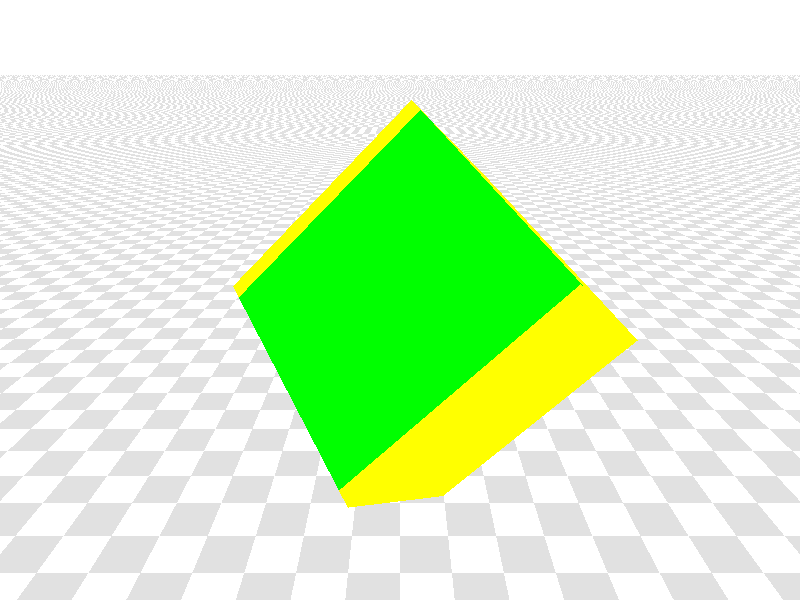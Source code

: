 //do_t
#include "colors.inc"
#include "textures.inc"

background{color White}
                
camera
{
 location <0, 3, -8>
 look_at <0, 0, 0> 
}   

light_source { <-20, 40, -30> color White }

plane
{
 <0, 1, 0>, -6
 pigment{ checker color White, color Grey }
}
                        
#declare big_frame = difference
{
    
    box{<-2,-2, -0.25>, <2,2,2.25>} 
    box{<-1.75,-1.75, -0.3>, <1.75, 1.75, 2>}
    pigment{Yellow}
    
}                       

#declare lid = box 
{
    <-2+clock, -1.75, -0.5>, <2+clock, 1.75, -0.25>
    pigment { color Green }
}
        
object{big_frame rotate<45,0,45>} 

box {
    <-2,-2,-0.5>, <2,-1.75,-0.25> 
    pigment{Yellow}   
    rotate<45,0,45>
}

box {
    <-2,2,-0.5>, <2,1.75,-0.25> 
    pigment{Yellow}   
    rotate<45,0,45>
}
 
object{lid rotate<45,0,45>}
 